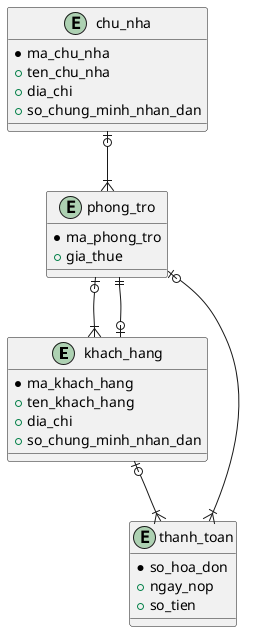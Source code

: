@startuml

entity "khach_hang" as khach_hang {
 * ma_khach_hang
 + ten_khach_hang
 + dia_chi
 + so_chung_minh_nhan_dan
}

entity "chu_nha" as chu_nha {
 * ma_chu_nha
 + ten_chu_nha
 + dia_chi
 + so_chung_minh_nhan_dan
}

entity "phong_tro" as phong_tro {
 * ma_phong_tro
 + gia_thue
}

entity "thanh_toan" as thanh_toan {
 * so_hoa_don
 + ngay_nop
 + so_tien
}

chu_nha |o--|{ phong_tro

phong_tro |o--|{ khach_hang

phong_tro ||--o| khach_hang

khach_hang |o--|{ thanh_toan

phong_tro |o--|{ thanh_toan

@enduml